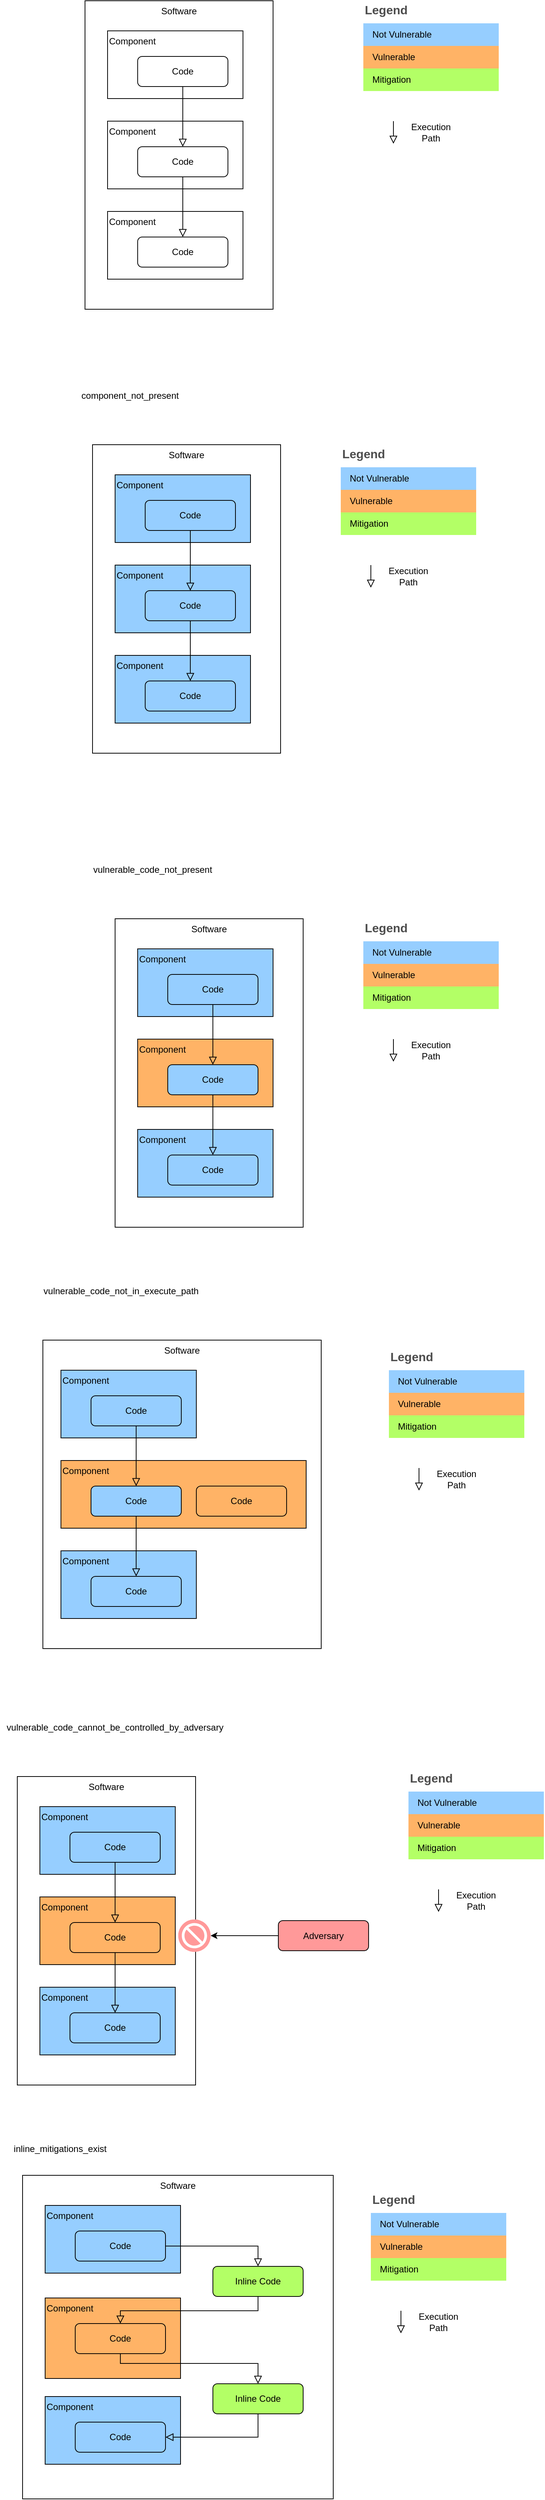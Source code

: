 <mxfile version="19.0.2" type="device"><diagram id="C5RBs43oDa-KdzZeNtuy" name="Page-1"><mxGraphModel dx="1348" dy="878" grid="1" gridSize="10" guides="1" tooltips="1" connect="1" arrows="1" fold="1" page="1" pageScale="1" pageWidth="827" pageHeight="1169" math="0" shadow="0"><root><mxCell id="WIyWlLk6GJQsqaUBKTNV-0"/><mxCell id="WIyWlLk6GJQsqaUBKTNV-1" parent="WIyWlLk6GJQsqaUBKTNV-0"/><mxCell id="Udx-6zi6Q5UBe-RXXeUt-19" value="Software" style="rounded=0;whiteSpace=wrap;html=1;verticalAlign=top;" vertex="1" parent="WIyWlLk6GJQsqaUBKTNV-1"><mxGeometry x="150" y="100" width="250" height="410" as="geometry"/></mxCell><mxCell id="Udx-6zi6Q5UBe-RXXeUt-0" value="Component" style="rounded=0;whiteSpace=wrap;html=1;verticalAlign=top;align=left;" vertex="1" parent="WIyWlLk6GJQsqaUBKTNV-1"><mxGeometry x="180" y="140" width="180" height="90" as="geometry"/></mxCell><mxCell id="Udx-6zi6Q5UBe-RXXeUt-2" value="Code" style="rounded=1;whiteSpace=wrap;html=1;fontSize=12;glass=0;strokeWidth=1;shadow=0;" vertex="1" parent="WIyWlLk6GJQsqaUBKTNV-1"><mxGeometry x="220" y="174" width="120" height="40" as="geometry"/></mxCell><mxCell id="Udx-6zi6Q5UBe-RXXeUt-12" value="Component" style="rounded=0;whiteSpace=wrap;html=1;verticalAlign=top;align=left;" vertex="1" parent="WIyWlLk6GJQsqaUBKTNV-1"><mxGeometry x="180" y="260" width="180" height="90" as="geometry"/></mxCell><mxCell id="Udx-6zi6Q5UBe-RXXeUt-14" value="Code" style="rounded=1;whiteSpace=wrap;html=1;fontSize=12;glass=0;strokeWidth=1;shadow=0;" vertex="1" parent="WIyWlLk6GJQsqaUBKTNV-1"><mxGeometry x="220" y="294" width="120" height="40" as="geometry"/></mxCell><mxCell id="Udx-6zi6Q5UBe-RXXeUt-1" value="" style="rounded=0;html=1;jettySize=auto;orthogonalLoop=1;fontSize=11;endArrow=block;endFill=0;endSize=8;strokeWidth=1;shadow=0;labelBackgroundColor=none;edgeStyle=orthogonalEdgeStyle;" edge="1" parent="WIyWlLk6GJQsqaUBKTNV-1" source="Udx-6zi6Q5UBe-RXXeUt-2" target="Udx-6zi6Q5UBe-RXXeUt-14"><mxGeometry relative="1" as="geometry"><mxPoint x="280" y="260" as="targetPoint"/></mxGeometry></mxCell><mxCell id="Udx-6zi6Q5UBe-RXXeUt-16" value="Component" style="rounded=0;whiteSpace=wrap;html=1;verticalAlign=top;align=left;" vertex="1" parent="WIyWlLk6GJQsqaUBKTNV-1"><mxGeometry x="180" y="380" width="180" height="90" as="geometry"/></mxCell><mxCell id="Udx-6zi6Q5UBe-RXXeUt-18" value="Code" style="rounded=1;whiteSpace=wrap;html=1;fontSize=12;glass=0;strokeWidth=1;shadow=0;" vertex="1" parent="WIyWlLk6GJQsqaUBKTNV-1"><mxGeometry x="220" y="414" width="120" height="40" as="geometry"/></mxCell><mxCell id="Udx-6zi6Q5UBe-RXXeUt-13" value="" style="rounded=0;html=1;jettySize=auto;orthogonalLoop=1;fontSize=11;endArrow=block;endFill=0;endSize=8;strokeWidth=1;shadow=0;labelBackgroundColor=none;edgeStyle=orthogonalEdgeStyle;" edge="1" parent="WIyWlLk6GJQsqaUBKTNV-1" source="Udx-6zi6Q5UBe-RXXeUt-14" target="Udx-6zi6Q5UBe-RXXeUt-18"><mxGeometry relative="1" as="geometry"><mxPoint x="280" y="380" as="targetPoint"/></mxGeometry></mxCell><mxCell id="Udx-6zi6Q5UBe-RXXeUt-21" value="Legend" style="align=left;fontSize=16;fontStyle=1;strokeColor=none;fillColor=none;fontColor=#4D4D4D;spacingTop=-8;resizable=0;" vertex="1" parent="WIyWlLk6GJQsqaUBKTNV-1"><mxGeometry x="520" y="100" width="180" height="30" as="geometry"/></mxCell><mxCell id="Udx-6zi6Q5UBe-RXXeUt-22" value="" style="shape=table;html=1;whiteSpace=wrap;startSize=0;container=1;collapsible=0;childLayout=tableLayout;fillColor=none;align=left;spacingLeft=10;strokeColor=none;rounded=1;arcSize=11;fontColor=#FFFFFF;resizable=0;points=[[0.25,0,0],[0.5,0,0],[0.75,0,0],[1,0.25,0],[1,0.5,0],[1,0.75,0],[0.75,1,0],[0.5,1,0],[0.25,1,0],[0,0.75,0],[0,0.5,0],[0,0.25,0]];" vertex="1" parent="WIyWlLk6GJQsqaUBKTNV-1"><mxGeometry x="520" y="130" width="180" height="90" as="geometry"/></mxCell><mxCell id="Udx-6zi6Q5UBe-RXXeUt-24" value="&lt;font color=&quot;#000000&quot;&gt;Not Vulnerable&lt;/font&gt;" style="shape=partialRectangle;html=1;whiteSpace=wrap;connectable=0;fillColor=#96ceff;top=0;left=0;bottom=0;right=0;overflow=hidden;pointerEvents=1;align=left;spacingLeft=10;fontColor=#FFFFFF;" vertex="1" parent="Udx-6zi6Q5UBe-RXXeUt-22"><mxGeometry width="180" height="30" as="geometry"/></mxCell><mxCell id="Udx-6zi6Q5UBe-RXXeUt-25" value="&lt;font color=&quot;#000000&quot;&gt;Vulnerable&lt;/font&gt;" style="shape=partialRectangle;html=1;whiteSpace=wrap;connectable=0;fillColor=#FFB366;top=0;left=0;bottom=0;right=0;overflow=hidden;pointerEvents=1;align=left;spacingLeft=10;fontColor=#FFFFFF;" vertex="1" parent="Udx-6zi6Q5UBe-RXXeUt-22"><mxGeometry y="30" width="180" height="30" as="geometry"/></mxCell><mxCell id="Udx-6zi6Q5UBe-RXXeUt-26" value="&lt;font color=&quot;#000000&quot;&gt;Mitigation&lt;/font&gt;" style="shape=partialRectangle;html=1;whiteSpace=wrap;connectable=0;fillColor=#B3FF66;top=0;left=0;bottom=0;right=0;overflow=hidden;pointerEvents=1;align=left;spacingLeft=10;fontColor=#FFFFFF;" vertex="1" parent="Udx-6zi6Q5UBe-RXXeUt-22"><mxGeometry y="60" width="180" height="30" as="geometry"/></mxCell><mxCell id="Udx-6zi6Q5UBe-RXXeUt-29" value="" style="rounded=0;html=1;jettySize=auto;orthogonalLoop=1;fontSize=11;endArrow=block;endFill=0;endSize=8;strokeWidth=1;shadow=0;labelBackgroundColor=none;edgeStyle=orthogonalEdgeStyle;" edge="1" parent="WIyWlLk6GJQsqaUBKTNV-1"><mxGeometry relative="1" as="geometry"><mxPoint x="560" y="290" as="targetPoint"/><mxPoint x="560" y="260" as="sourcePoint"/></mxGeometry></mxCell><mxCell id="Udx-6zi6Q5UBe-RXXeUt-30" value="Execution Path" style="text;html=1;strokeColor=none;fillColor=none;align=center;verticalAlign=middle;whiteSpace=wrap;rounded=0;" vertex="1" parent="WIyWlLk6GJQsqaUBKTNV-1"><mxGeometry x="580" y="260" width="60" height="30" as="geometry"/></mxCell><mxCell id="Udx-6zi6Q5UBe-RXXeUt-47" value="component_not_present" style="text;html=1;strokeColor=none;fillColor=none;align=center;verticalAlign=middle;whiteSpace=wrap;rounded=0;" vertex="1" parent="WIyWlLk6GJQsqaUBKTNV-1"><mxGeometry x="130" y="610" width="160" height="30" as="geometry"/></mxCell><mxCell id="Udx-6zi6Q5UBe-RXXeUt-50" value="Software" style="rounded=0;whiteSpace=wrap;html=1;verticalAlign=top;" vertex="1" parent="WIyWlLk6GJQsqaUBKTNV-1"><mxGeometry x="160" y="690" width="250" height="410" as="geometry"/></mxCell><mxCell id="Udx-6zi6Q5UBe-RXXeUt-51" value="Component" style="rounded=0;whiteSpace=wrap;html=1;verticalAlign=top;align=left;fillColor=#96ceff;" vertex="1" parent="WIyWlLk6GJQsqaUBKTNV-1"><mxGeometry x="190" y="730" width="180" height="90" as="geometry"/></mxCell><mxCell id="Udx-6zi6Q5UBe-RXXeUt-52" value="Code" style="rounded=1;whiteSpace=wrap;html=1;fontSize=12;glass=0;strokeWidth=1;shadow=0;fillColor=#96ceff;" vertex="1" parent="WIyWlLk6GJQsqaUBKTNV-1"><mxGeometry x="230" y="764" width="120" height="40" as="geometry"/></mxCell><mxCell id="Udx-6zi6Q5UBe-RXXeUt-53" value="Component" style="rounded=0;whiteSpace=wrap;html=1;verticalAlign=top;align=left;fillColor=#96ceff;" vertex="1" parent="WIyWlLk6GJQsqaUBKTNV-1"><mxGeometry x="190" y="850" width="180" height="90" as="geometry"/></mxCell><mxCell id="Udx-6zi6Q5UBe-RXXeUt-54" value="Code" style="rounded=1;whiteSpace=wrap;html=1;fontSize=12;glass=0;strokeWidth=1;shadow=0;fillColor=#96ceff;" vertex="1" parent="WIyWlLk6GJQsqaUBKTNV-1"><mxGeometry x="230" y="884" width="120" height="40" as="geometry"/></mxCell><mxCell id="Udx-6zi6Q5UBe-RXXeUt-55" value="" style="rounded=0;html=1;jettySize=auto;orthogonalLoop=1;fontSize=11;endArrow=block;endFill=0;endSize=8;strokeWidth=1;shadow=0;labelBackgroundColor=none;edgeStyle=orthogonalEdgeStyle;" edge="1" parent="WIyWlLk6GJQsqaUBKTNV-1" source="Udx-6zi6Q5UBe-RXXeUt-52" target="Udx-6zi6Q5UBe-RXXeUt-54"><mxGeometry relative="1" as="geometry"><mxPoint x="290" y="850" as="targetPoint"/></mxGeometry></mxCell><mxCell id="Udx-6zi6Q5UBe-RXXeUt-56" value="Component" style="rounded=0;whiteSpace=wrap;html=1;verticalAlign=top;align=left;fillColor=#96ceff;" vertex="1" parent="WIyWlLk6GJQsqaUBKTNV-1"><mxGeometry x="190" y="970" width="180" height="90" as="geometry"/></mxCell><mxCell id="Udx-6zi6Q5UBe-RXXeUt-57" value="Code" style="rounded=1;whiteSpace=wrap;html=1;fontSize=12;glass=0;strokeWidth=1;shadow=0;fillColor=#96ceff;" vertex="1" parent="WIyWlLk6GJQsqaUBKTNV-1"><mxGeometry x="230" y="1004" width="120" height="40" as="geometry"/></mxCell><mxCell id="Udx-6zi6Q5UBe-RXXeUt-58" value="" style="rounded=0;html=1;jettySize=auto;orthogonalLoop=1;fontSize=11;endArrow=block;endFill=0;endSize=8;strokeWidth=1;shadow=0;labelBackgroundColor=none;edgeStyle=orthogonalEdgeStyle;" edge="1" parent="WIyWlLk6GJQsqaUBKTNV-1" source="Udx-6zi6Q5UBe-RXXeUt-54" target="Udx-6zi6Q5UBe-RXXeUt-57"><mxGeometry relative="1" as="geometry"><mxPoint x="290" y="970" as="targetPoint"/></mxGeometry></mxCell><mxCell id="Udx-6zi6Q5UBe-RXXeUt-59" value="Legend" style="align=left;fontSize=16;fontStyle=1;strokeColor=none;fillColor=none;fontColor=#4D4D4D;spacingTop=-8;resizable=0;" vertex="1" parent="WIyWlLk6GJQsqaUBKTNV-1"><mxGeometry x="490" y="690" width="180" height="30" as="geometry"/></mxCell><mxCell id="Udx-6zi6Q5UBe-RXXeUt-60" value="" style="shape=table;html=1;whiteSpace=wrap;startSize=0;container=1;collapsible=0;childLayout=tableLayout;fillColor=none;align=left;spacingLeft=10;strokeColor=none;rounded=1;arcSize=11;fontColor=#FFFFFF;resizable=0;points=[[0.25,0,0],[0.5,0,0],[0.75,0,0],[1,0.25,0],[1,0.5,0],[1,0.75,0],[0.75,1,0],[0.5,1,0],[0.25,1,0],[0,0.75,0],[0,0.5,0],[0,0.25,0]];" vertex="1" parent="WIyWlLk6GJQsqaUBKTNV-1"><mxGeometry x="490" y="720" width="180" height="90" as="geometry"/></mxCell><mxCell id="Udx-6zi6Q5UBe-RXXeUt-61" value="&lt;font color=&quot;#000000&quot;&gt;Not Vulnerable&lt;/font&gt;" style="shape=partialRectangle;html=1;whiteSpace=wrap;connectable=0;fillColor=#96ceff;top=0;left=0;bottom=0;right=0;overflow=hidden;pointerEvents=1;align=left;spacingLeft=10;fontColor=#FFFFFF;" vertex="1" parent="Udx-6zi6Q5UBe-RXXeUt-60"><mxGeometry width="180" height="30" as="geometry"/></mxCell><mxCell id="Udx-6zi6Q5UBe-RXXeUt-62" value="&lt;font color=&quot;#000000&quot;&gt;Vulnerable&lt;/font&gt;" style="shape=partialRectangle;html=1;whiteSpace=wrap;connectable=0;fillColor=#FFB366;top=0;left=0;bottom=0;right=0;overflow=hidden;pointerEvents=1;align=left;spacingLeft=10;fontColor=#FFFFFF;" vertex="1" parent="Udx-6zi6Q5UBe-RXXeUt-60"><mxGeometry y="30" width="180" height="30" as="geometry"/></mxCell><mxCell id="Udx-6zi6Q5UBe-RXXeUt-63" value="&lt;font color=&quot;#000000&quot;&gt;Mitigation&lt;/font&gt;" style="shape=partialRectangle;html=1;whiteSpace=wrap;connectable=0;fillColor=#B3FF66;top=0;left=0;bottom=0;right=0;overflow=hidden;pointerEvents=1;align=left;spacingLeft=10;fontColor=#FFFFFF;" vertex="1" parent="Udx-6zi6Q5UBe-RXXeUt-60"><mxGeometry y="60" width="180" height="30" as="geometry"/></mxCell><mxCell id="Udx-6zi6Q5UBe-RXXeUt-64" value="" style="rounded=0;html=1;jettySize=auto;orthogonalLoop=1;fontSize=11;endArrow=block;endFill=0;endSize=8;strokeWidth=1;shadow=0;labelBackgroundColor=none;edgeStyle=orthogonalEdgeStyle;" edge="1" parent="WIyWlLk6GJQsqaUBKTNV-1"><mxGeometry relative="1" as="geometry"><mxPoint x="530" y="880" as="targetPoint"/><mxPoint x="530" y="850" as="sourcePoint"/></mxGeometry></mxCell><mxCell id="Udx-6zi6Q5UBe-RXXeUt-65" value="Execution Path" style="text;html=1;strokeColor=none;fillColor=none;align=center;verticalAlign=middle;whiteSpace=wrap;rounded=0;" vertex="1" parent="WIyWlLk6GJQsqaUBKTNV-1"><mxGeometry x="550" y="850" width="60" height="30" as="geometry"/></mxCell><mxCell id="Udx-6zi6Q5UBe-RXXeUt-66" value="vulnerable_code_not_present" style="text;html=1;strokeColor=none;fillColor=none;align=center;verticalAlign=middle;whiteSpace=wrap;rounded=0;" vertex="1" parent="WIyWlLk6GJQsqaUBKTNV-1"><mxGeometry x="160" y="1240" width="160" height="30" as="geometry"/></mxCell><mxCell id="Udx-6zi6Q5UBe-RXXeUt-67" value="Software" style="rounded=0;whiteSpace=wrap;html=1;verticalAlign=top;" vertex="1" parent="WIyWlLk6GJQsqaUBKTNV-1"><mxGeometry x="190" y="1320" width="250" height="410" as="geometry"/></mxCell><mxCell id="Udx-6zi6Q5UBe-RXXeUt-68" value="Component" style="rounded=0;whiteSpace=wrap;html=1;verticalAlign=top;align=left;fillColor=#96ceff;" vertex="1" parent="WIyWlLk6GJQsqaUBKTNV-1"><mxGeometry x="220" y="1360" width="180" height="90" as="geometry"/></mxCell><mxCell id="Udx-6zi6Q5UBe-RXXeUt-69" value="Code" style="rounded=1;whiteSpace=wrap;html=1;fontSize=12;glass=0;strokeWidth=1;shadow=0;fillColor=#96ceff;" vertex="1" parent="WIyWlLk6GJQsqaUBKTNV-1"><mxGeometry x="260" y="1394" width="120" height="40" as="geometry"/></mxCell><mxCell id="Udx-6zi6Q5UBe-RXXeUt-70" value="Component" style="rounded=0;whiteSpace=wrap;html=1;verticalAlign=top;align=left;fillColor=#FFB366;" vertex="1" parent="WIyWlLk6GJQsqaUBKTNV-1"><mxGeometry x="220" y="1480" width="180" height="90" as="geometry"/></mxCell><mxCell id="Udx-6zi6Q5UBe-RXXeUt-71" value="Code" style="rounded=1;whiteSpace=wrap;html=1;fontSize=12;glass=0;strokeWidth=1;shadow=0;fillColor=#96ceff;" vertex="1" parent="WIyWlLk6GJQsqaUBKTNV-1"><mxGeometry x="260" y="1514" width="120" height="40" as="geometry"/></mxCell><mxCell id="Udx-6zi6Q5UBe-RXXeUt-72" value="" style="rounded=0;html=1;jettySize=auto;orthogonalLoop=1;fontSize=11;endArrow=block;endFill=0;endSize=8;strokeWidth=1;shadow=0;labelBackgroundColor=none;edgeStyle=orthogonalEdgeStyle;" edge="1" parent="WIyWlLk6GJQsqaUBKTNV-1" source="Udx-6zi6Q5UBe-RXXeUt-69" target="Udx-6zi6Q5UBe-RXXeUt-71"><mxGeometry relative="1" as="geometry"><mxPoint x="320" y="1480" as="targetPoint"/></mxGeometry></mxCell><mxCell id="Udx-6zi6Q5UBe-RXXeUt-73" value="Component" style="rounded=0;whiteSpace=wrap;html=1;verticalAlign=top;align=left;fillColor=#96ceff;" vertex="1" parent="WIyWlLk6GJQsqaUBKTNV-1"><mxGeometry x="220" y="1600" width="180" height="90" as="geometry"/></mxCell><mxCell id="Udx-6zi6Q5UBe-RXXeUt-74" value="Code" style="rounded=1;whiteSpace=wrap;html=1;fontSize=12;glass=0;strokeWidth=1;shadow=0;fillColor=#96ceff;" vertex="1" parent="WIyWlLk6GJQsqaUBKTNV-1"><mxGeometry x="260" y="1634" width="120" height="40" as="geometry"/></mxCell><mxCell id="Udx-6zi6Q5UBe-RXXeUt-75" value="" style="rounded=0;html=1;jettySize=auto;orthogonalLoop=1;fontSize=11;endArrow=block;endFill=0;endSize=8;strokeWidth=1;shadow=0;labelBackgroundColor=none;edgeStyle=orthogonalEdgeStyle;" edge="1" parent="WIyWlLk6GJQsqaUBKTNV-1" source="Udx-6zi6Q5UBe-RXXeUt-71" target="Udx-6zi6Q5UBe-RXXeUt-74"><mxGeometry relative="1" as="geometry"><mxPoint x="320" y="1600" as="targetPoint"/></mxGeometry></mxCell><mxCell id="Udx-6zi6Q5UBe-RXXeUt-76" value="Legend" style="align=left;fontSize=16;fontStyle=1;strokeColor=none;fillColor=none;fontColor=#4D4D4D;spacingTop=-8;resizable=0;" vertex="1" parent="WIyWlLk6GJQsqaUBKTNV-1"><mxGeometry x="520" y="1320" width="180" height="30" as="geometry"/></mxCell><mxCell id="Udx-6zi6Q5UBe-RXXeUt-77" value="" style="shape=table;html=1;whiteSpace=wrap;startSize=0;container=1;collapsible=0;childLayout=tableLayout;fillColor=none;align=left;spacingLeft=10;strokeColor=none;rounded=1;arcSize=11;fontColor=#FFFFFF;resizable=0;points=[[0.25,0,0],[0.5,0,0],[0.75,0,0],[1,0.25,0],[1,0.5,0],[1,0.75,0],[0.75,1,0],[0.5,1,0],[0.25,1,0],[0,0.75,0],[0,0.5,0],[0,0.25,0]];" vertex="1" parent="WIyWlLk6GJQsqaUBKTNV-1"><mxGeometry x="520" y="1350" width="180" height="90" as="geometry"/></mxCell><mxCell id="Udx-6zi6Q5UBe-RXXeUt-78" value="&lt;font color=&quot;#000000&quot;&gt;Not Vulnerable&lt;/font&gt;" style="shape=partialRectangle;html=1;whiteSpace=wrap;connectable=0;fillColor=#96ceff;top=0;left=0;bottom=0;right=0;overflow=hidden;pointerEvents=1;align=left;spacingLeft=10;fontColor=#FFFFFF;" vertex="1" parent="Udx-6zi6Q5UBe-RXXeUt-77"><mxGeometry width="180" height="30" as="geometry"/></mxCell><mxCell id="Udx-6zi6Q5UBe-RXXeUt-79" value="&lt;font color=&quot;#000000&quot;&gt;Vulnerable&lt;/font&gt;" style="shape=partialRectangle;html=1;whiteSpace=wrap;connectable=0;fillColor=#FFB366;top=0;left=0;bottom=0;right=0;overflow=hidden;pointerEvents=1;align=left;spacingLeft=10;fontColor=#FFFFFF;" vertex="1" parent="Udx-6zi6Q5UBe-RXXeUt-77"><mxGeometry y="30" width="180" height="30" as="geometry"/></mxCell><mxCell id="Udx-6zi6Q5UBe-RXXeUt-80" value="&lt;font color=&quot;#000000&quot;&gt;Mitigation&lt;/font&gt;" style="shape=partialRectangle;html=1;whiteSpace=wrap;connectable=0;fillColor=#B3FF66;top=0;left=0;bottom=0;right=0;overflow=hidden;pointerEvents=1;align=left;spacingLeft=10;fontColor=#FFFFFF;" vertex="1" parent="Udx-6zi6Q5UBe-RXXeUt-77"><mxGeometry y="60" width="180" height="30" as="geometry"/></mxCell><mxCell id="Udx-6zi6Q5UBe-RXXeUt-81" value="" style="rounded=0;html=1;jettySize=auto;orthogonalLoop=1;fontSize=11;endArrow=block;endFill=0;endSize=8;strokeWidth=1;shadow=0;labelBackgroundColor=none;edgeStyle=orthogonalEdgeStyle;" edge="1" parent="WIyWlLk6GJQsqaUBKTNV-1"><mxGeometry relative="1" as="geometry"><mxPoint x="560" y="1510" as="targetPoint"/><mxPoint x="560" y="1480" as="sourcePoint"/></mxGeometry></mxCell><mxCell id="Udx-6zi6Q5UBe-RXXeUt-82" value="Execution Path" style="text;html=1;strokeColor=none;fillColor=none;align=center;verticalAlign=middle;whiteSpace=wrap;rounded=0;" vertex="1" parent="WIyWlLk6GJQsqaUBKTNV-1"><mxGeometry x="580" y="1480" width="60" height="30" as="geometry"/></mxCell><mxCell id="Udx-6zi6Q5UBe-RXXeUt-83" value="vulnerable_code_not_in_execute_path" style="text;html=1;strokeColor=none;fillColor=none;align=center;verticalAlign=middle;whiteSpace=wrap;rounded=0;" vertex="1" parent="WIyWlLk6GJQsqaUBKTNV-1"><mxGeometry x="118" y="1800" width="160" height="30" as="geometry"/></mxCell><mxCell id="Udx-6zi6Q5UBe-RXXeUt-84" value="Software" style="rounded=0;whiteSpace=wrap;html=1;verticalAlign=top;" vertex="1" parent="WIyWlLk6GJQsqaUBKTNV-1"><mxGeometry x="94" y="1880" width="370" height="410" as="geometry"/></mxCell><mxCell id="Udx-6zi6Q5UBe-RXXeUt-85" value="Component" style="rounded=0;whiteSpace=wrap;html=1;verticalAlign=top;align=left;fillColor=#96ceff;" vertex="1" parent="WIyWlLk6GJQsqaUBKTNV-1"><mxGeometry x="118" y="1920" width="180" height="90" as="geometry"/></mxCell><mxCell id="Udx-6zi6Q5UBe-RXXeUt-86" value="Code" style="rounded=1;whiteSpace=wrap;html=1;fontSize=12;glass=0;strokeWidth=1;shadow=0;fillColor=#96ceff;" vertex="1" parent="WIyWlLk6GJQsqaUBKTNV-1"><mxGeometry x="158" y="1954" width="120" height="40" as="geometry"/></mxCell><mxCell id="Udx-6zi6Q5UBe-RXXeUt-87" value="Component" style="rounded=0;whiteSpace=wrap;html=1;verticalAlign=top;align=left;fillColor=#FFB366;" vertex="1" parent="WIyWlLk6GJQsqaUBKTNV-1"><mxGeometry x="118" y="2040" width="326" height="90" as="geometry"/></mxCell><mxCell id="Udx-6zi6Q5UBe-RXXeUt-88" value="Code" style="rounded=1;whiteSpace=wrap;html=1;fontSize=12;glass=0;strokeWidth=1;shadow=0;fillColor=#96ceff;" vertex="1" parent="WIyWlLk6GJQsqaUBKTNV-1"><mxGeometry x="158" y="2074" width="120" height="40" as="geometry"/></mxCell><mxCell id="Udx-6zi6Q5UBe-RXXeUt-89" value="" style="rounded=0;html=1;jettySize=auto;orthogonalLoop=1;fontSize=11;endArrow=block;endFill=0;endSize=8;strokeWidth=1;shadow=0;labelBackgroundColor=none;edgeStyle=orthogonalEdgeStyle;" edge="1" parent="WIyWlLk6GJQsqaUBKTNV-1" source="Udx-6zi6Q5UBe-RXXeUt-86" target="Udx-6zi6Q5UBe-RXXeUt-88"><mxGeometry relative="1" as="geometry"><mxPoint x="218" y="2040" as="targetPoint"/></mxGeometry></mxCell><mxCell id="Udx-6zi6Q5UBe-RXXeUt-90" value="Component" style="rounded=0;whiteSpace=wrap;html=1;verticalAlign=top;align=left;fillColor=#96ceff;" vertex="1" parent="WIyWlLk6GJQsqaUBKTNV-1"><mxGeometry x="118" y="2160" width="180" height="90" as="geometry"/></mxCell><mxCell id="Udx-6zi6Q5UBe-RXXeUt-91" value="Code" style="rounded=1;whiteSpace=wrap;html=1;fontSize=12;glass=0;strokeWidth=1;shadow=0;fillColor=#96ceff;" vertex="1" parent="WIyWlLk6GJQsqaUBKTNV-1"><mxGeometry x="158" y="2194" width="120" height="40" as="geometry"/></mxCell><mxCell id="Udx-6zi6Q5UBe-RXXeUt-92" value="" style="rounded=0;html=1;jettySize=auto;orthogonalLoop=1;fontSize=11;endArrow=block;endFill=0;endSize=8;strokeWidth=1;shadow=0;labelBackgroundColor=none;edgeStyle=orthogonalEdgeStyle;" edge="1" parent="WIyWlLk6GJQsqaUBKTNV-1" source="Udx-6zi6Q5UBe-RXXeUt-88" target="Udx-6zi6Q5UBe-RXXeUt-91"><mxGeometry relative="1" as="geometry"><mxPoint x="218" y="2160" as="targetPoint"/></mxGeometry></mxCell><mxCell id="Udx-6zi6Q5UBe-RXXeUt-93" value="Legend" style="align=left;fontSize=16;fontStyle=1;strokeColor=none;fillColor=none;fontColor=#4D4D4D;spacingTop=-8;resizable=0;" vertex="1" parent="WIyWlLk6GJQsqaUBKTNV-1"><mxGeometry x="554" y="1890" width="180" height="30" as="geometry"/></mxCell><mxCell id="Udx-6zi6Q5UBe-RXXeUt-94" value="" style="shape=table;html=1;whiteSpace=wrap;startSize=0;container=1;collapsible=0;childLayout=tableLayout;fillColor=none;align=left;spacingLeft=10;strokeColor=none;rounded=1;arcSize=11;fontColor=#FFFFFF;resizable=0;points=[[0.25,0,0],[0.5,0,0],[0.75,0,0],[1,0.25,0],[1,0.5,0],[1,0.75,0],[0.75,1,0],[0.5,1,0],[0.25,1,0],[0,0.75,0],[0,0.5,0],[0,0.25,0]];" vertex="1" parent="WIyWlLk6GJQsqaUBKTNV-1"><mxGeometry x="554" y="1920" width="180" height="90" as="geometry"/></mxCell><mxCell id="Udx-6zi6Q5UBe-RXXeUt-95" value="&lt;font color=&quot;#000000&quot;&gt;Not Vulnerable&lt;/font&gt;" style="shape=partialRectangle;html=1;whiteSpace=wrap;connectable=0;fillColor=#96ceff;top=0;left=0;bottom=0;right=0;overflow=hidden;pointerEvents=1;align=left;spacingLeft=10;fontColor=#FFFFFF;" vertex="1" parent="Udx-6zi6Q5UBe-RXXeUt-94"><mxGeometry width="180" height="30" as="geometry"/></mxCell><mxCell id="Udx-6zi6Q5UBe-RXXeUt-96" value="&lt;font color=&quot;#000000&quot;&gt;Vulnerable&lt;/font&gt;" style="shape=partialRectangle;html=1;whiteSpace=wrap;connectable=0;fillColor=#FFB366;top=0;left=0;bottom=0;right=0;overflow=hidden;pointerEvents=1;align=left;spacingLeft=10;fontColor=#FFFFFF;" vertex="1" parent="Udx-6zi6Q5UBe-RXXeUt-94"><mxGeometry y="30" width="180" height="30" as="geometry"/></mxCell><mxCell id="Udx-6zi6Q5UBe-RXXeUt-97" value="&lt;font color=&quot;#000000&quot;&gt;Mitigation&lt;/font&gt;" style="shape=partialRectangle;html=1;whiteSpace=wrap;connectable=0;fillColor=#B3FF66;top=0;left=0;bottom=0;right=0;overflow=hidden;pointerEvents=1;align=left;spacingLeft=10;fontColor=#FFFFFF;" vertex="1" parent="Udx-6zi6Q5UBe-RXXeUt-94"><mxGeometry y="60" width="180" height="30" as="geometry"/></mxCell><mxCell id="Udx-6zi6Q5UBe-RXXeUt-98" value="" style="rounded=0;html=1;jettySize=auto;orthogonalLoop=1;fontSize=11;endArrow=block;endFill=0;endSize=8;strokeWidth=1;shadow=0;labelBackgroundColor=none;edgeStyle=orthogonalEdgeStyle;" edge="1" parent="WIyWlLk6GJQsqaUBKTNV-1"><mxGeometry relative="1" as="geometry"><mxPoint x="594" y="2080" as="targetPoint"/><mxPoint x="594" y="2050" as="sourcePoint"/></mxGeometry></mxCell><mxCell id="Udx-6zi6Q5UBe-RXXeUt-99" value="Execution Path" style="text;html=1;strokeColor=none;fillColor=none;align=center;verticalAlign=middle;whiteSpace=wrap;rounded=0;" vertex="1" parent="WIyWlLk6GJQsqaUBKTNV-1"><mxGeometry x="614" y="2050" width="60" height="30" as="geometry"/></mxCell><mxCell id="Udx-6zi6Q5UBe-RXXeUt-100" value="Code" style="rounded=1;whiteSpace=wrap;html=1;fontSize=12;glass=0;strokeWidth=1;shadow=0;fillColor=#FFB366;" vertex="1" parent="WIyWlLk6GJQsqaUBKTNV-1"><mxGeometry x="298" y="2074" width="120" height="40" as="geometry"/></mxCell><mxCell id="Udx-6zi6Q5UBe-RXXeUt-101" value="vulnerable_code_cannot_be_controlled_by_adversary" style="text;html=1;strokeColor=none;fillColor=none;align=center;verticalAlign=middle;whiteSpace=wrap;rounded=0;" vertex="1" parent="WIyWlLk6GJQsqaUBKTNV-1"><mxGeometry x="110" y="2380" width="160" height="30" as="geometry"/></mxCell><mxCell id="Udx-6zi6Q5UBe-RXXeUt-111" value="Legend" style="align=left;fontSize=16;fontStyle=1;strokeColor=none;fillColor=none;fontColor=#4D4D4D;spacingTop=-8;resizable=0;" vertex="1" parent="WIyWlLk6GJQsqaUBKTNV-1"><mxGeometry x="580" y="2450" width="180" height="30" as="geometry"/></mxCell><mxCell id="Udx-6zi6Q5UBe-RXXeUt-112" value="" style="shape=table;html=1;whiteSpace=wrap;startSize=0;container=1;collapsible=0;childLayout=tableLayout;fillColor=none;align=left;spacingLeft=10;strokeColor=none;rounded=1;arcSize=11;fontColor=#FFFFFF;resizable=0;points=[[0.25,0,0],[0.5,0,0],[0.75,0,0],[1,0.25,0],[1,0.5,0],[1,0.75,0],[0.75,1,0],[0.5,1,0],[0.25,1,0],[0,0.75,0],[0,0.5,0],[0,0.25,0]];" vertex="1" parent="WIyWlLk6GJQsqaUBKTNV-1"><mxGeometry x="580" y="2480" width="180" height="90" as="geometry"/></mxCell><mxCell id="Udx-6zi6Q5UBe-RXXeUt-113" value="&lt;font color=&quot;#000000&quot;&gt;Not Vulnerable&lt;/font&gt;" style="shape=partialRectangle;html=1;whiteSpace=wrap;connectable=0;fillColor=#96ceff;top=0;left=0;bottom=0;right=0;overflow=hidden;pointerEvents=1;align=left;spacingLeft=10;fontColor=#FFFFFF;" vertex="1" parent="Udx-6zi6Q5UBe-RXXeUt-112"><mxGeometry width="180" height="30" as="geometry"/></mxCell><mxCell id="Udx-6zi6Q5UBe-RXXeUt-114" value="&lt;font color=&quot;#000000&quot;&gt;Vulnerable&lt;/font&gt;" style="shape=partialRectangle;html=1;whiteSpace=wrap;connectable=0;fillColor=#FFB366;top=0;left=0;bottom=0;right=0;overflow=hidden;pointerEvents=1;align=left;spacingLeft=10;fontColor=#FFFFFF;" vertex="1" parent="Udx-6zi6Q5UBe-RXXeUt-112"><mxGeometry y="30" width="180" height="30" as="geometry"/></mxCell><mxCell id="Udx-6zi6Q5UBe-RXXeUt-115" value="&lt;font color=&quot;#000000&quot;&gt;Mitigation&lt;/font&gt;" style="shape=partialRectangle;html=1;whiteSpace=wrap;connectable=0;fillColor=#B3FF66;top=0;left=0;bottom=0;right=0;overflow=hidden;pointerEvents=1;align=left;spacingLeft=10;fontColor=#FFFFFF;" vertex="1" parent="Udx-6zi6Q5UBe-RXXeUt-112"><mxGeometry y="60" width="180" height="30" as="geometry"/></mxCell><mxCell id="Udx-6zi6Q5UBe-RXXeUt-116" value="" style="rounded=0;html=1;jettySize=auto;orthogonalLoop=1;fontSize=11;endArrow=block;endFill=0;endSize=8;strokeWidth=1;shadow=0;labelBackgroundColor=none;edgeStyle=orthogonalEdgeStyle;" edge="1" parent="WIyWlLk6GJQsqaUBKTNV-1"><mxGeometry relative="1" as="geometry"><mxPoint x="620" y="2640" as="targetPoint"/><mxPoint x="620" y="2610" as="sourcePoint"/></mxGeometry></mxCell><mxCell id="Udx-6zi6Q5UBe-RXXeUt-117" value="Execution Path" style="text;html=1;strokeColor=none;fillColor=none;align=center;verticalAlign=middle;whiteSpace=wrap;rounded=0;" vertex="1" parent="WIyWlLk6GJQsqaUBKTNV-1"><mxGeometry x="640" y="2610" width="60" height="30" as="geometry"/></mxCell><mxCell id="Udx-6zi6Q5UBe-RXXeUt-129" value="Software" style="rounded=0;whiteSpace=wrap;html=1;verticalAlign=top;" vertex="1" parent="WIyWlLk6GJQsqaUBKTNV-1"><mxGeometry x="60" y="2460" width="237" height="410" as="geometry"/></mxCell><mxCell id="Udx-6zi6Q5UBe-RXXeUt-130" value="Component" style="rounded=0;whiteSpace=wrap;html=1;verticalAlign=top;align=left;fillColor=#96ceff;" vertex="1" parent="WIyWlLk6GJQsqaUBKTNV-1"><mxGeometry x="90" y="2500" width="180" height="90" as="geometry"/></mxCell><mxCell id="Udx-6zi6Q5UBe-RXXeUt-131" value="Code" style="rounded=1;whiteSpace=wrap;html=1;fontSize=12;glass=0;strokeWidth=1;shadow=0;fillColor=#96ceff;" vertex="1" parent="WIyWlLk6GJQsqaUBKTNV-1"><mxGeometry x="130" y="2534" width="120" height="40" as="geometry"/></mxCell><mxCell id="Udx-6zi6Q5UBe-RXXeUt-132" value="Component" style="rounded=0;whiteSpace=wrap;html=1;verticalAlign=top;align=left;fillColor=#FFB366;" vertex="1" parent="WIyWlLk6GJQsqaUBKTNV-1"><mxGeometry x="90" y="2620" width="180" height="90" as="geometry"/></mxCell><mxCell id="Udx-6zi6Q5UBe-RXXeUt-133" value="Code" style="rounded=1;whiteSpace=wrap;html=1;fontSize=12;glass=0;strokeWidth=1;shadow=0;fillColor=#FFB366;" vertex="1" parent="WIyWlLk6GJQsqaUBKTNV-1"><mxGeometry x="130" y="2654" width="120" height="40" as="geometry"/></mxCell><mxCell id="Udx-6zi6Q5UBe-RXXeUt-134" value="" style="rounded=0;html=1;jettySize=auto;orthogonalLoop=1;fontSize=11;endArrow=block;endFill=0;endSize=8;strokeWidth=1;shadow=0;labelBackgroundColor=none;edgeStyle=orthogonalEdgeStyle;" edge="1" parent="WIyWlLk6GJQsqaUBKTNV-1" source="Udx-6zi6Q5UBe-RXXeUt-131" target="Udx-6zi6Q5UBe-RXXeUt-133"><mxGeometry relative="1" as="geometry"><mxPoint x="190" y="2620" as="targetPoint"/></mxGeometry></mxCell><mxCell id="Udx-6zi6Q5UBe-RXXeUt-135" value="Component" style="rounded=0;whiteSpace=wrap;html=1;verticalAlign=top;align=left;fillColor=#96ceff;" vertex="1" parent="WIyWlLk6GJQsqaUBKTNV-1"><mxGeometry x="90" y="2740" width="180" height="90" as="geometry"/></mxCell><mxCell id="Udx-6zi6Q5UBe-RXXeUt-136" value="Code" style="rounded=1;whiteSpace=wrap;html=1;fontSize=12;glass=0;strokeWidth=1;shadow=0;fillColor=#96ceff;" vertex="1" parent="WIyWlLk6GJQsqaUBKTNV-1"><mxGeometry x="130" y="2774" width="120" height="40" as="geometry"/></mxCell><mxCell id="Udx-6zi6Q5UBe-RXXeUt-137" value="" style="rounded=0;html=1;jettySize=auto;orthogonalLoop=1;fontSize=11;endArrow=block;endFill=0;endSize=8;strokeWidth=1;shadow=0;labelBackgroundColor=none;edgeStyle=orthogonalEdgeStyle;" edge="1" parent="WIyWlLk6GJQsqaUBKTNV-1" source="Udx-6zi6Q5UBe-RXXeUt-133" target="Udx-6zi6Q5UBe-RXXeUt-136"><mxGeometry relative="1" as="geometry"><mxPoint x="190" y="2740" as="targetPoint"/></mxGeometry></mxCell><mxCell id="Udx-6zi6Q5UBe-RXXeUt-139" value="Adversary" style="rounded=1;whiteSpace=wrap;html=1;fontSize=12;glass=0;strokeWidth=1;shadow=0;fillColor=#FF9999;" vertex="1" parent="WIyWlLk6GJQsqaUBKTNV-1"><mxGeometry x="407" y="2651.5" width="120" height="40" as="geometry"/></mxCell><mxCell id="Udx-6zi6Q5UBe-RXXeUt-141" value="" style="fillColor=#FF9999;verticalLabelPosition=bottom;sketch=0;html=1;strokeColor=#ffffff;verticalAlign=top;align=center;points=[[0.145,0.145,0],[0.5,0,0],[0.855,0.145,0],[1,0.5,0],[0.855,0.855,0],[0.5,1,0],[0.145,0.855,0],[0,0.5,0]];pointerEvents=1;shape=mxgraph.cisco_safe.compositeIcon;bgIcon=ellipse;resIcon=mxgraph.cisco_safe.capability.block;fontColor=#000000;" vertex="1" parent="WIyWlLk6GJQsqaUBKTNV-1"><mxGeometry x="274" y="2650" width="43" height="43" as="geometry"/></mxCell><mxCell id="Udx-6zi6Q5UBe-RXXeUt-143" value="" style="endArrow=classic;html=1;rounded=0;fontColor=#000000;exitX=0;exitY=0.5;exitDx=0;exitDy=0;entryX=1;entryY=0.5;entryDx=0;entryDy=0;entryPerimeter=0;" edge="1" parent="WIyWlLk6GJQsqaUBKTNV-1" source="Udx-6zi6Q5UBe-RXXeUt-139" target="Udx-6zi6Q5UBe-RXXeUt-141"><mxGeometry width="50" height="50" relative="1" as="geometry"><mxPoint x="357" y="2510" as="sourcePoint"/><mxPoint x="407" y="2460" as="targetPoint"/></mxGeometry></mxCell><mxCell id="Udx-6zi6Q5UBe-RXXeUt-144" value="inline_mitigations_exist" style="text;html=1;strokeColor=none;fillColor=none;align=center;verticalAlign=middle;whiteSpace=wrap;rounded=0;" vertex="1" parent="WIyWlLk6GJQsqaUBKTNV-1"><mxGeometry x="37" y="2940" width="160" height="30" as="geometry"/></mxCell><mxCell id="Udx-6zi6Q5UBe-RXXeUt-145" value="Software" style="rounded=0;whiteSpace=wrap;html=1;verticalAlign=top;" vertex="1" parent="WIyWlLk6GJQsqaUBKTNV-1"><mxGeometry x="67" y="2990" width="413" height="430" as="geometry"/></mxCell><mxCell id="Udx-6zi6Q5UBe-RXXeUt-146" value="Component" style="rounded=0;whiteSpace=wrap;html=1;verticalAlign=top;align=left;fillColor=#96ceff;" vertex="1" parent="WIyWlLk6GJQsqaUBKTNV-1"><mxGeometry x="97" y="3030" width="180" height="90" as="geometry"/></mxCell><mxCell id="Udx-6zi6Q5UBe-RXXeUt-147" value="Code" style="rounded=1;whiteSpace=wrap;html=1;fontSize=12;glass=0;strokeWidth=1;shadow=0;fillColor=#96ceff;" vertex="1" parent="WIyWlLk6GJQsqaUBKTNV-1"><mxGeometry x="137" y="3064" width="120" height="40" as="geometry"/></mxCell><mxCell id="Udx-6zi6Q5UBe-RXXeUt-148" value="Component" style="rounded=0;whiteSpace=wrap;html=1;verticalAlign=top;align=left;fillColor=#FFB366;" vertex="1" parent="WIyWlLk6GJQsqaUBKTNV-1"><mxGeometry x="97" y="3153" width="180" height="107" as="geometry"/></mxCell><mxCell id="Udx-6zi6Q5UBe-RXXeUt-149" value="Code" style="rounded=1;whiteSpace=wrap;html=1;fontSize=12;glass=0;strokeWidth=1;shadow=0;fillColor=#FFB366;" vertex="1" parent="WIyWlLk6GJQsqaUBKTNV-1"><mxGeometry x="137" y="3187" width="120" height="40" as="geometry"/></mxCell><mxCell id="Udx-6zi6Q5UBe-RXXeUt-150" value="" style="rounded=0;html=1;jettySize=auto;orthogonalLoop=1;fontSize=11;endArrow=block;endFill=0;endSize=8;strokeWidth=1;shadow=0;labelBackgroundColor=none;edgeStyle=orthogonalEdgeStyle;" edge="1" parent="WIyWlLk6GJQsqaUBKTNV-1" source="Udx-6zi6Q5UBe-RXXeUt-147" target="Udx-6zi6Q5UBe-RXXeUt-161"><mxGeometry relative="1" as="geometry"><mxPoint x="197" y="3150" as="targetPoint"/></mxGeometry></mxCell><mxCell id="Udx-6zi6Q5UBe-RXXeUt-151" value="Component" style="rounded=0;whiteSpace=wrap;html=1;verticalAlign=top;align=left;fillColor=#96ceff;" vertex="1" parent="WIyWlLk6GJQsqaUBKTNV-1"><mxGeometry x="97" y="3284" width="180" height="90" as="geometry"/></mxCell><mxCell id="Udx-6zi6Q5UBe-RXXeUt-152" value="Code" style="rounded=1;whiteSpace=wrap;html=1;fontSize=12;glass=0;strokeWidth=1;shadow=0;fillColor=#96ceff;" vertex="1" parent="WIyWlLk6GJQsqaUBKTNV-1"><mxGeometry x="137" y="3318" width="120" height="40" as="geometry"/></mxCell><mxCell id="Udx-6zi6Q5UBe-RXXeUt-153" value="" style="rounded=0;html=1;jettySize=auto;orthogonalLoop=1;fontSize=11;endArrow=block;endFill=0;endSize=8;strokeWidth=1;shadow=0;labelBackgroundColor=none;edgeStyle=orthogonalEdgeStyle;exitX=0.5;exitY=1;exitDx=0;exitDy=0;" edge="1" parent="WIyWlLk6GJQsqaUBKTNV-1" source="Udx-6zi6Q5UBe-RXXeUt-149" target="Udx-6zi6Q5UBe-RXXeUt-163"><mxGeometry relative="1" as="geometry"><mxPoint x="197" y="3270" as="targetPoint"/><Array as="points"><mxPoint x="197" y="3240"/><mxPoint x="380" y="3240"/></Array></mxGeometry></mxCell><mxCell id="Udx-6zi6Q5UBe-RXXeUt-154" value="Legend" style="align=left;fontSize=16;fontStyle=1;strokeColor=none;fillColor=none;fontColor=#4D4D4D;spacingTop=-8;resizable=0;" vertex="1" parent="WIyWlLk6GJQsqaUBKTNV-1"><mxGeometry x="530" y="3010" width="180" height="30" as="geometry"/></mxCell><mxCell id="Udx-6zi6Q5UBe-RXXeUt-155" value="" style="shape=table;html=1;whiteSpace=wrap;startSize=0;container=1;collapsible=0;childLayout=tableLayout;fillColor=none;align=left;spacingLeft=10;strokeColor=none;rounded=1;arcSize=11;fontColor=#FFFFFF;resizable=0;points=[[0.25,0,0],[0.5,0,0],[0.75,0,0],[1,0.25,0],[1,0.5,0],[1,0.75,0],[0.75,1,0],[0.5,1,0],[0.25,1,0],[0,0.75,0],[0,0.5,0],[0,0.25,0]];" vertex="1" parent="WIyWlLk6GJQsqaUBKTNV-1"><mxGeometry x="530" y="3040" width="180" height="90" as="geometry"/></mxCell><mxCell id="Udx-6zi6Q5UBe-RXXeUt-156" value="&lt;font color=&quot;#000000&quot;&gt;Not Vulnerable&lt;/font&gt;" style="shape=partialRectangle;html=1;whiteSpace=wrap;connectable=0;fillColor=#96ceff;top=0;left=0;bottom=0;right=0;overflow=hidden;pointerEvents=1;align=left;spacingLeft=10;fontColor=#FFFFFF;" vertex="1" parent="Udx-6zi6Q5UBe-RXXeUt-155"><mxGeometry width="180" height="30" as="geometry"/></mxCell><mxCell id="Udx-6zi6Q5UBe-RXXeUt-157" value="&lt;font color=&quot;#000000&quot;&gt;Vulnerable&lt;/font&gt;" style="shape=partialRectangle;html=1;whiteSpace=wrap;connectable=0;fillColor=#FFB366;top=0;left=0;bottom=0;right=0;overflow=hidden;pointerEvents=1;align=left;spacingLeft=10;fontColor=#FFFFFF;" vertex="1" parent="Udx-6zi6Q5UBe-RXXeUt-155"><mxGeometry y="30" width="180" height="30" as="geometry"/></mxCell><mxCell id="Udx-6zi6Q5UBe-RXXeUt-158" value="&lt;font color=&quot;#000000&quot;&gt;Mitigation&lt;/font&gt;" style="shape=partialRectangle;html=1;whiteSpace=wrap;connectable=0;fillColor=#B3FF66;top=0;left=0;bottom=0;right=0;overflow=hidden;pointerEvents=1;align=left;spacingLeft=10;fontColor=#FFFFFF;" vertex="1" parent="Udx-6zi6Q5UBe-RXXeUt-155"><mxGeometry y="60" width="180" height="30" as="geometry"/></mxCell><mxCell id="Udx-6zi6Q5UBe-RXXeUt-159" value="" style="rounded=0;html=1;jettySize=auto;orthogonalLoop=1;fontSize=11;endArrow=block;endFill=0;endSize=8;strokeWidth=1;shadow=0;labelBackgroundColor=none;edgeStyle=orthogonalEdgeStyle;" edge="1" parent="WIyWlLk6GJQsqaUBKTNV-1"><mxGeometry relative="1" as="geometry"><mxPoint x="570" y="3200" as="targetPoint"/><mxPoint x="570" y="3170" as="sourcePoint"/></mxGeometry></mxCell><mxCell id="Udx-6zi6Q5UBe-RXXeUt-160" value="Execution Path" style="text;html=1;strokeColor=none;fillColor=none;align=center;verticalAlign=middle;whiteSpace=wrap;rounded=0;" vertex="1" parent="WIyWlLk6GJQsqaUBKTNV-1"><mxGeometry x="590" y="3170" width="60" height="30" as="geometry"/></mxCell><mxCell id="Udx-6zi6Q5UBe-RXXeUt-161" value="Inline Code" style="rounded=1;whiteSpace=wrap;html=1;fontSize=12;glass=0;strokeWidth=1;shadow=0;fillColor=#B3FF66;" vertex="1" parent="WIyWlLk6GJQsqaUBKTNV-1"><mxGeometry x="320" y="3111" width="120" height="40" as="geometry"/></mxCell><mxCell id="Udx-6zi6Q5UBe-RXXeUt-162" value="" style="rounded=0;html=1;jettySize=auto;orthogonalLoop=1;fontSize=11;endArrow=block;endFill=0;endSize=8;strokeWidth=1;shadow=0;labelBackgroundColor=none;edgeStyle=orthogonalEdgeStyle;exitX=0.5;exitY=1;exitDx=0;exitDy=0;entryX=0.5;entryY=0;entryDx=0;entryDy=0;" edge="1" parent="WIyWlLk6GJQsqaUBKTNV-1" source="Udx-6zi6Q5UBe-RXXeUt-161" target="Udx-6zi6Q5UBe-RXXeUt-149"><mxGeometry relative="1" as="geometry"><mxPoint x="440" y="3296" as="targetPoint"/><mxPoint x="320" y="3260" as="sourcePoint"/><Array as="points"><mxPoint x="380" y="3170"/><mxPoint x="197" y="3170"/></Array></mxGeometry></mxCell><mxCell id="Udx-6zi6Q5UBe-RXXeUt-163" value="Inline Code" style="rounded=1;whiteSpace=wrap;html=1;fontSize=12;glass=0;strokeWidth=1;shadow=0;fillColor=#B3FF66;" vertex="1" parent="WIyWlLk6GJQsqaUBKTNV-1"><mxGeometry x="320" y="3267" width="120" height="40" as="geometry"/></mxCell><mxCell id="Udx-6zi6Q5UBe-RXXeUt-164" value="" style="rounded=0;html=1;jettySize=auto;orthogonalLoop=1;fontSize=11;endArrow=block;endFill=0;endSize=8;strokeWidth=1;shadow=0;labelBackgroundColor=none;edgeStyle=orthogonalEdgeStyle;entryX=1;entryY=0.5;entryDx=0;entryDy=0;" edge="1" parent="WIyWlLk6GJQsqaUBKTNV-1" source="Udx-6zi6Q5UBe-RXXeUt-163" target="Udx-6zi6Q5UBe-RXXeUt-152"><mxGeometry relative="1" as="geometry"><mxPoint x="433" y="3376" as="targetPoint"/><mxPoint x="310" y="3340" as="sourcePoint"/><Array as="points"><mxPoint x="380" y="3338"/></Array></mxGeometry></mxCell></root></mxGraphModel></diagram></mxfile>